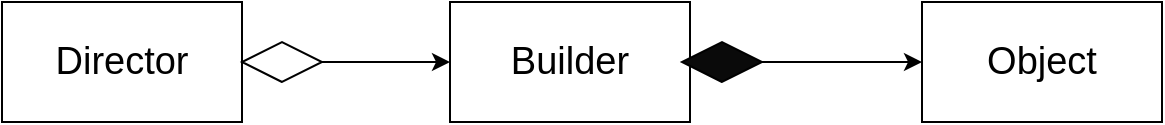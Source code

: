 <mxfile version="14.9.3" type="device"><diagram id="BsHcDs4zMghEtr3TaOLp" name="Page-1"><mxGraphModel dx="1422" dy="780" grid="1" gridSize="10" guides="1" tooltips="1" connect="1" arrows="1" fold="1" page="1" pageScale="1" pageWidth="827" pageHeight="1169" math="0" shadow="0"><root><mxCell id="0"/><mxCell id="1" parent="0"/><mxCell id="PMLu4Htb0Js4H0IzM15Y-1" value="" style="rounded=0;whiteSpace=wrap;html=1;" vertex="1" parent="1"><mxGeometry x="70" y="250" width="120" height="60" as="geometry"/></mxCell><mxCell id="PMLu4Htb0Js4H0IzM15Y-2" value="" style="rounded=0;whiteSpace=wrap;html=1;" vertex="1" parent="1"><mxGeometry x="294" y="250" width="120" height="60" as="geometry"/></mxCell><mxCell id="PMLu4Htb0Js4H0IzM15Y-3" value="" style="rounded=0;whiteSpace=wrap;html=1;" vertex="1" parent="1"><mxGeometry x="530" y="250" width="120" height="60" as="geometry"/></mxCell><mxCell id="PMLu4Htb0Js4H0IzM15Y-4" value="Director" style="text;html=1;strokeColor=none;fillColor=none;align=center;verticalAlign=middle;whiteSpace=wrap;rounded=0;fontSize=19;" vertex="1" parent="1"><mxGeometry x="110" y="270" width="40" height="20" as="geometry"/></mxCell><mxCell id="PMLu4Htb0Js4H0IzM15Y-5" value="Builder" style="text;html=1;strokeColor=none;fillColor=none;align=center;verticalAlign=middle;whiteSpace=wrap;rounded=0;fontSize=19;" vertex="1" parent="1"><mxGeometry x="334" y="270" width="40" height="20" as="geometry"/></mxCell><mxCell id="PMLu4Htb0Js4H0IzM15Y-6" value="Object" style="text;html=1;strokeColor=none;fillColor=none;align=center;verticalAlign=middle;whiteSpace=wrap;rounded=0;fontSize=19;" vertex="1" parent="1"><mxGeometry x="570" y="270" width="40" height="20" as="geometry"/></mxCell><mxCell id="PMLu4Htb0Js4H0IzM15Y-9" style="edgeStyle=orthogonalEdgeStyle;rounded=0;orthogonalLoop=1;jettySize=auto;html=1;exitX=0;exitY=0.5;exitDx=0;exitDy=0;entryX=0;entryY=0.5;entryDx=0;entryDy=0;fontSize=19;" edge="1" parent="1" source="PMLu4Htb0Js4H0IzM15Y-8" target="PMLu4Htb0Js4H0IzM15Y-2"><mxGeometry relative="1" as="geometry"/></mxCell><mxCell id="PMLu4Htb0Js4H0IzM15Y-8" value="" style="rhombus;whiteSpace=wrap;html=1;fontSize=19;direction=south;rotation=90;" vertex="1" parent="1"><mxGeometry x="200" y="260" width="20" height="40" as="geometry"/></mxCell><mxCell id="PMLu4Htb0Js4H0IzM15Y-11" style="edgeStyle=orthogonalEdgeStyle;rounded=0;orthogonalLoop=1;jettySize=auto;html=1;exitX=0;exitY=0.5;exitDx=0;exitDy=0;fontSize=19;" edge="1" parent="1" source="PMLu4Htb0Js4H0IzM15Y-10" target="PMLu4Htb0Js4H0IzM15Y-3"><mxGeometry relative="1" as="geometry"/></mxCell><mxCell id="PMLu4Htb0Js4H0IzM15Y-10" value="" style="rhombus;whiteSpace=wrap;html=1;fontSize=19;direction=south;rotation=90;labelBackgroundColor=none;labelBorderColor=none;shadow=0;fillColor=#0A0A0A;" vertex="1" parent="1"><mxGeometry x="420" y="260" width="20" height="40" as="geometry"/></mxCell></root></mxGraphModel></diagram></mxfile>